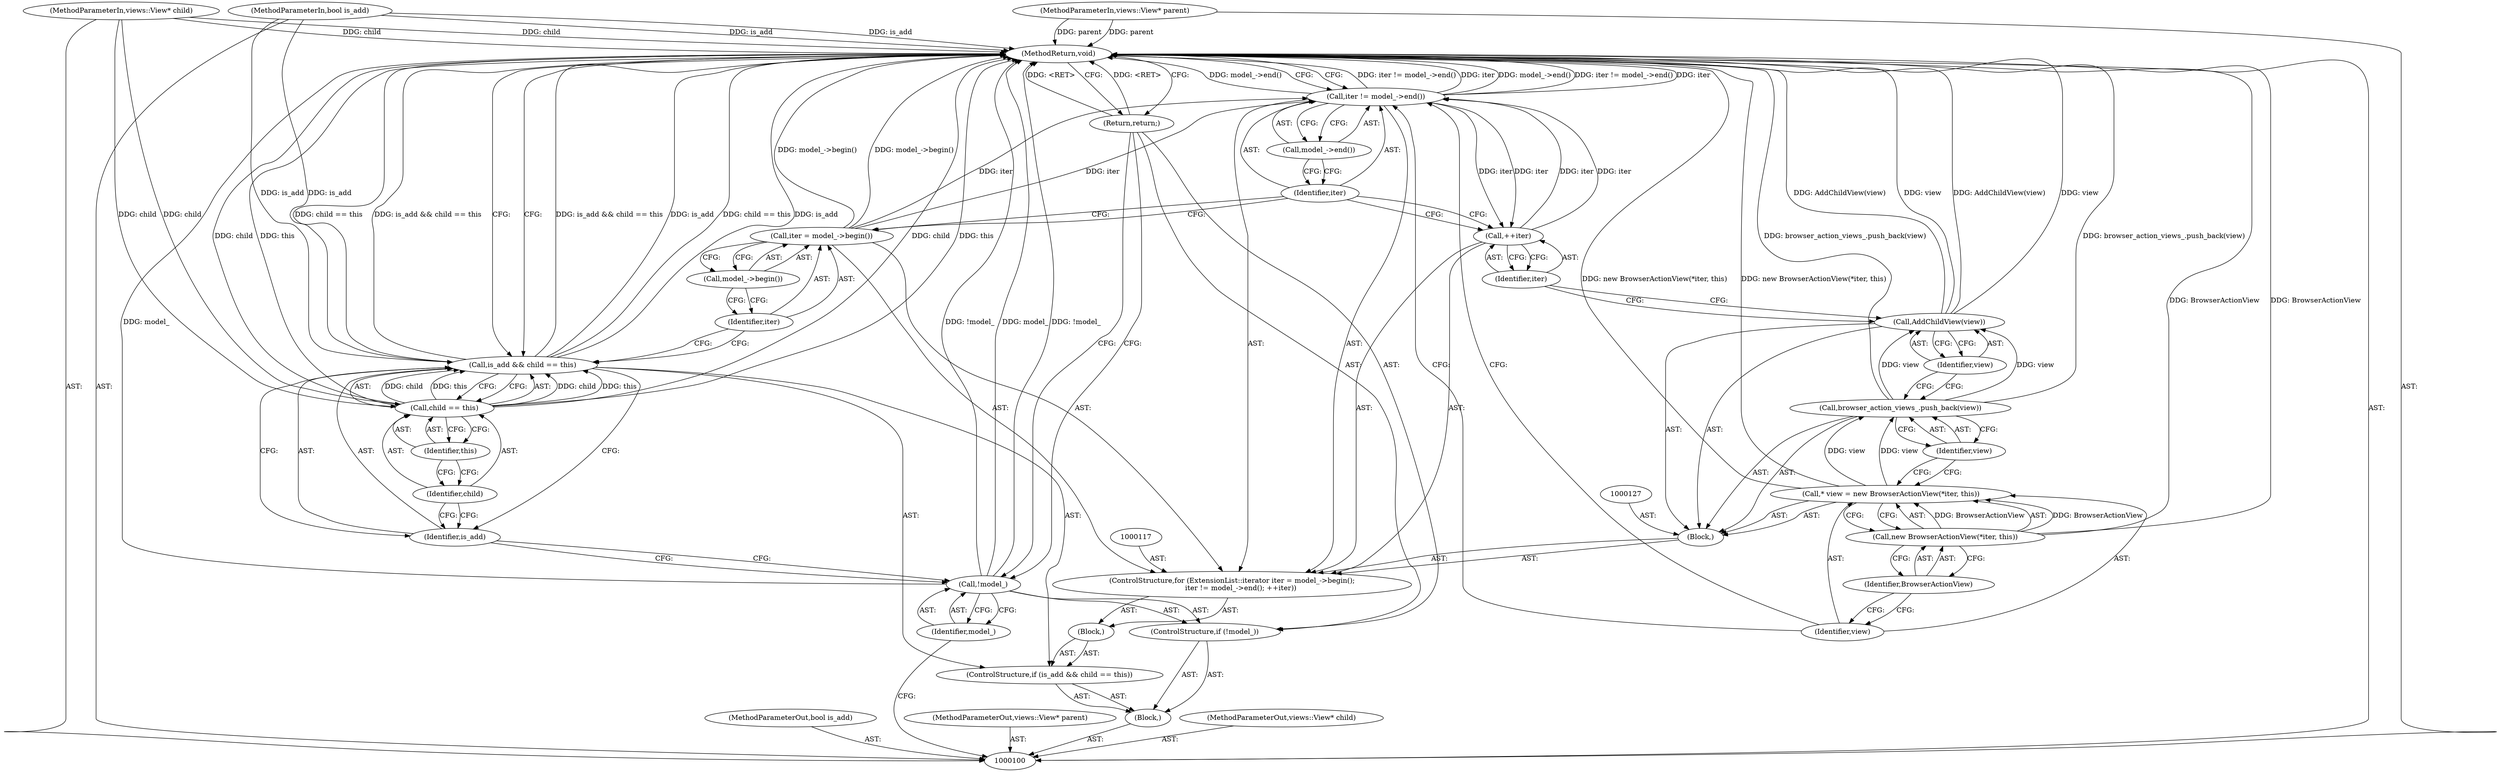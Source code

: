 digraph "1_Chrome_4afa45dfbf11e9334e63aef002cd854ec86f6d44_3" {
"1000136" [label="(MethodReturn,void)"];
"1000101" [label="(MethodParameterIn,bool is_add)"];
"1000190" [label="(MethodParameterOut,bool is_add)"];
"1000133" [label="(Identifier,view)"];
"1000132" [label="(Call,browser_action_views_.push_back(view))"];
"1000135" [label="(Identifier,view)"];
"1000134" [label="(Call,AddChildView(view))"];
"1000102" [label="(MethodParameterIn,views::View* parent)"];
"1000191" [label="(MethodParameterOut,views::View* parent)"];
"1000103" [label="(MethodParameterIn,views::View* child)"];
"1000192" [label="(MethodParameterOut,views::View* child)"];
"1000104" [label="(Block,)"];
"1000105" [label="(ControlStructure,if (!model_))"];
"1000106" [label="(Call,!model_)"];
"1000107" [label="(Identifier,model_)"];
"1000108" [label="(Return,return;)"];
"1000112" [label="(Call,child == this)"];
"1000113" [label="(Identifier,child)"];
"1000114" [label="(Identifier,this)"];
"1000109" [label="(ControlStructure,if (is_add && child == this))"];
"1000115" [label="(Block,)"];
"1000110" [label="(Call,is_add && child == this)"];
"1000111" [label="(Identifier,is_add)"];
"1000118" [label="(Call,iter = model_->begin())"];
"1000119" [label="(Identifier,iter)"];
"1000116" [label="(ControlStructure,for (ExtensionList::iterator iter = model_->begin();\n        iter != model_->end(); ++iter))"];
"1000120" [label="(Call,model_->begin())"];
"1000123" [label="(Call,model_->end())"];
"1000124" [label="(Call,++iter)"];
"1000125" [label="(Identifier,iter)"];
"1000121" [label="(Call,iter != model_->end())"];
"1000122" [label="(Identifier,iter)"];
"1000128" [label="(Call,* view = new BrowserActionView(*iter, this))"];
"1000129" [label="(Identifier,view)"];
"1000130" [label="(Call,new BrowserActionView(*iter, this))"];
"1000131" [label="(Identifier,BrowserActionView)"];
"1000126" [label="(Block,)"];
"1000136" -> "1000100"  [label="AST: "];
"1000136" -> "1000108"  [label="CFG: "];
"1000136" -> "1000121"  [label="CFG: "];
"1000136" -> "1000110"  [label="CFG: "];
"1000128" -> "1000136"  [label="DDG: new BrowserActionView(*iter, this)"];
"1000106" -> "1000136"  [label="DDG: model_"];
"1000106" -> "1000136"  [label="DDG: !model_"];
"1000112" -> "1000136"  [label="DDG: this"];
"1000112" -> "1000136"  [label="DDG: child"];
"1000121" -> "1000136"  [label="DDG: iter != model_->end()"];
"1000121" -> "1000136"  [label="DDG: iter"];
"1000121" -> "1000136"  [label="DDG: model_->end()"];
"1000110" -> "1000136"  [label="DDG: is_add"];
"1000110" -> "1000136"  [label="DDG: child == this"];
"1000110" -> "1000136"  [label="DDG: is_add && child == this"];
"1000132" -> "1000136"  [label="DDG: browser_action_views_.push_back(view)"];
"1000103" -> "1000136"  [label="DDG: child"];
"1000134" -> "1000136"  [label="DDG: AddChildView(view)"];
"1000134" -> "1000136"  [label="DDG: view"];
"1000102" -> "1000136"  [label="DDG: parent"];
"1000101" -> "1000136"  [label="DDG: is_add"];
"1000118" -> "1000136"  [label="DDG: model_->begin()"];
"1000130" -> "1000136"  [label="DDG: BrowserActionView"];
"1000108" -> "1000136"  [label="DDG: <RET>"];
"1000101" -> "1000100"  [label="AST: "];
"1000101" -> "1000136"  [label="DDG: is_add"];
"1000101" -> "1000110"  [label="DDG: is_add"];
"1000190" -> "1000100"  [label="AST: "];
"1000133" -> "1000132"  [label="AST: "];
"1000133" -> "1000128"  [label="CFG: "];
"1000132" -> "1000133"  [label="CFG: "];
"1000132" -> "1000126"  [label="AST: "];
"1000132" -> "1000133"  [label="CFG: "];
"1000133" -> "1000132"  [label="AST: "];
"1000135" -> "1000132"  [label="CFG: "];
"1000132" -> "1000136"  [label="DDG: browser_action_views_.push_back(view)"];
"1000128" -> "1000132"  [label="DDG: view"];
"1000132" -> "1000134"  [label="DDG: view"];
"1000135" -> "1000134"  [label="AST: "];
"1000135" -> "1000132"  [label="CFG: "];
"1000134" -> "1000135"  [label="CFG: "];
"1000134" -> "1000126"  [label="AST: "];
"1000134" -> "1000135"  [label="CFG: "];
"1000135" -> "1000134"  [label="AST: "];
"1000125" -> "1000134"  [label="CFG: "];
"1000134" -> "1000136"  [label="DDG: AddChildView(view)"];
"1000134" -> "1000136"  [label="DDG: view"];
"1000132" -> "1000134"  [label="DDG: view"];
"1000102" -> "1000100"  [label="AST: "];
"1000102" -> "1000136"  [label="DDG: parent"];
"1000191" -> "1000100"  [label="AST: "];
"1000103" -> "1000100"  [label="AST: "];
"1000103" -> "1000136"  [label="DDG: child"];
"1000103" -> "1000112"  [label="DDG: child"];
"1000192" -> "1000100"  [label="AST: "];
"1000104" -> "1000100"  [label="AST: "];
"1000105" -> "1000104"  [label="AST: "];
"1000109" -> "1000104"  [label="AST: "];
"1000105" -> "1000104"  [label="AST: "];
"1000106" -> "1000105"  [label="AST: "];
"1000108" -> "1000105"  [label="AST: "];
"1000106" -> "1000105"  [label="AST: "];
"1000106" -> "1000107"  [label="CFG: "];
"1000107" -> "1000106"  [label="AST: "];
"1000108" -> "1000106"  [label="CFG: "];
"1000111" -> "1000106"  [label="CFG: "];
"1000106" -> "1000136"  [label="DDG: model_"];
"1000106" -> "1000136"  [label="DDG: !model_"];
"1000107" -> "1000106"  [label="AST: "];
"1000107" -> "1000100"  [label="CFG: "];
"1000106" -> "1000107"  [label="CFG: "];
"1000108" -> "1000105"  [label="AST: "];
"1000108" -> "1000106"  [label="CFG: "];
"1000136" -> "1000108"  [label="CFG: "];
"1000108" -> "1000136"  [label="DDG: <RET>"];
"1000112" -> "1000110"  [label="AST: "];
"1000112" -> "1000114"  [label="CFG: "];
"1000113" -> "1000112"  [label="AST: "];
"1000114" -> "1000112"  [label="AST: "];
"1000110" -> "1000112"  [label="CFG: "];
"1000112" -> "1000136"  [label="DDG: this"];
"1000112" -> "1000136"  [label="DDG: child"];
"1000112" -> "1000110"  [label="DDG: child"];
"1000112" -> "1000110"  [label="DDG: this"];
"1000103" -> "1000112"  [label="DDG: child"];
"1000113" -> "1000112"  [label="AST: "];
"1000113" -> "1000111"  [label="CFG: "];
"1000114" -> "1000113"  [label="CFG: "];
"1000114" -> "1000112"  [label="AST: "];
"1000114" -> "1000113"  [label="CFG: "];
"1000112" -> "1000114"  [label="CFG: "];
"1000109" -> "1000104"  [label="AST: "];
"1000110" -> "1000109"  [label="AST: "];
"1000115" -> "1000109"  [label="AST: "];
"1000115" -> "1000109"  [label="AST: "];
"1000116" -> "1000115"  [label="AST: "];
"1000110" -> "1000109"  [label="AST: "];
"1000110" -> "1000111"  [label="CFG: "];
"1000110" -> "1000112"  [label="CFG: "];
"1000111" -> "1000110"  [label="AST: "];
"1000112" -> "1000110"  [label="AST: "];
"1000119" -> "1000110"  [label="CFG: "];
"1000136" -> "1000110"  [label="CFG: "];
"1000110" -> "1000136"  [label="DDG: is_add"];
"1000110" -> "1000136"  [label="DDG: child == this"];
"1000110" -> "1000136"  [label="DDG: is_add && child == this"];
"1000101" -> "1000110"  [label="DDG: is_add"];
"1000112" -> "1000110"  [label="DDG: child"];
"1000112" -> "1000110"  [label="DDG: this"];
"1000111" -> "1000110"  [label="AST: "];
"1000111" -> "1000106"  [label="CFG: "];
"1000113" -> "1000111"  [label="CFG: "];
"1000110" -> "1000111"  [label="CFG: "];
"1000118" -> "1000116"  [label="AST: "];
"1000118" -> "1000120"  [label="CFG: "];
"1000119" -> "1000118"  [label="AST: "];
"1000120" -> "1000118"  [label="AST: "];
"1000122" -> "1000118"  [label="CFG: "];
"1000118" -> "1000136"  [label="DDG: model_->begin()"];
"1000118" -> "1000121"  [label="DDG: iter"];
"1000119" -> "1000118"  [label="AST: "];
"1000119" -> "1000110"  [label="CFG: "];
"1000120" -> "1000119"  [label="CFG: "];
"1000116" -> "1000115"  [label="AST: "];
"1000117" -> "1000116"  [label="AST: "];
"1000118" -> "1000116"  [label="AST: "];
"1000121" -> "1000116"  [label="AST: "];
"1000124" -> "1000116"  [label="AST: "];
"1000126" -> "1000116"  [label="AST: "];
"1000120" -> "1000118"  [label="AST: "];
"1000120" -> "1000119"  [label="CFG: "];
"1000118" -> "1000120"  [label="CFG: "];
"1000123" -> "1000121"  [label="AST: "];
"1000123" -> "1000122"  [label="CFG: "];
"1000121" -> "1000123"  [label="CFG: "];
"1000124" -> "1000116"  [label="AST: "];
"1000124" -> "1000125"  [label="CFG: "];
"1000125" -> "1000124"  [label="AST: "];
"1000122" -> "1000124"  [label="CFG: "];
"1000124" -> "1000121"  [label="DDG: iter"];
"1000121" -> "1000124"  [label="DDG: iter"];
"1000125" -> "1000124"  [label="AST: "];
"1000125" -> "1000134"  [label="CFG: "];
"1000124" -> "1000125"  [label="CFG: "];
"1000121" -> "1000116"  [label="AST: "];
"1000121" -> "1000123"  [label="CFG: "];
"1000122" -> "1000121"  [label="AST: "];
"1000123" -> "1000121"  [label="AST: "];
"1000129" -> "1000121"  [label="CFG: "];
"1000136" -> "1000121"  [label="CFG: "];
"1000121" -> "1000136"  [label="DDG: iter != model_->end()"];
"1000121" -> "1000136"  [label="DDG: iter"];
"1000121" -> "1000136"  [label="DDG: model_->end()"];
"1000124" -> "1000121"  [label="DDG: iter"];
"1000118" -> "1000121"  [label="DDG: iter"];
"1000121" -> "1000124"  [label="DDG: iter"];
"1000122" -> "1000121"  [label="AST: "];
"1000122" -> "1000118"  [label="CFG: "];
"1000122" -> "1000124"  [label="CFG: "];
"1000123" -> "1000122"  [label="CFG: "];
"1000128" -> "1000126"  [label="AST: "];
"1000128" -> "1000130"  [label="CFG: "];
"1000129" -> "1000128"  [label="AST: "];
"1000130" -> "1000128"  [label="AST: "];
"1000133" -> "1000128"  [label="CFG: "];
"1000128" -> "1000136"  [label="DDG: new BrowserActionView(*iter, this)"];
"1000130" -> "1000128"  [label="DDG: BrowserActionView"];
"1000128" -> "1000132"  [label="DDG: view"];
"1000129" -> "1000128"  [label="AST: "];
"1000129" -> "1000121"  [label="CFG: "];
"1000131" -> "1000129"  [label="CFG: "];
"1000130" -> "1000128"  [label="AST: "];
"1000130" -> "1000131"  [label="CFG: "];
"1000131" -> "1000130"  [label="AST: "];
"1000128" -> "1000130"  [label="CFG: "];
"1000130" -> "1000136"  [label="DDG: BrowserActionView"];
"1000130" -> "1000128"  [label="DDG: BrowserActionView"];
"1000131" -> "1000130"  [label="AST: "];
"1000131" -> "1000129"  [label="CFG: "];
"1000130" -> "1000131"  [label="CFG: "];
"1000126" -> "1000116"  [label="AST: "];
"1000127" -> "1000126"  [label="AST: "];
"1000128" -> "1000126"  [label="AST: "];
"1000132" -> "1000126"  [label="AST: "];
"1000134" -> "1000126"  [label="AST: "];
}
